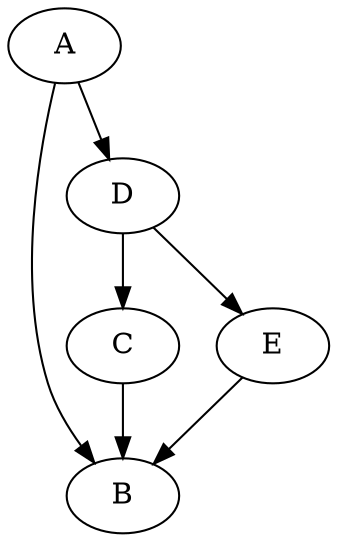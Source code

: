 digraph intro02 {
 A;
 B;
 C;
 D;
 E;
 
 A -> B;
 D -> C,E;
 
 C,E -> B;
 A -> D;

}

# Edgeのたし方

# 前回足したA~Eまでのノードの次は、
# これらを線でつなぎます

# 線のことを、Edgeと呼びます。
# つなぎ方は、
# A -> B
# というように、Rでの代入記号のようなものを利用します。

# また、複数の線が同じノードからでている場合は、
# A -> B,C,D,Eと書いても線が作られます。


